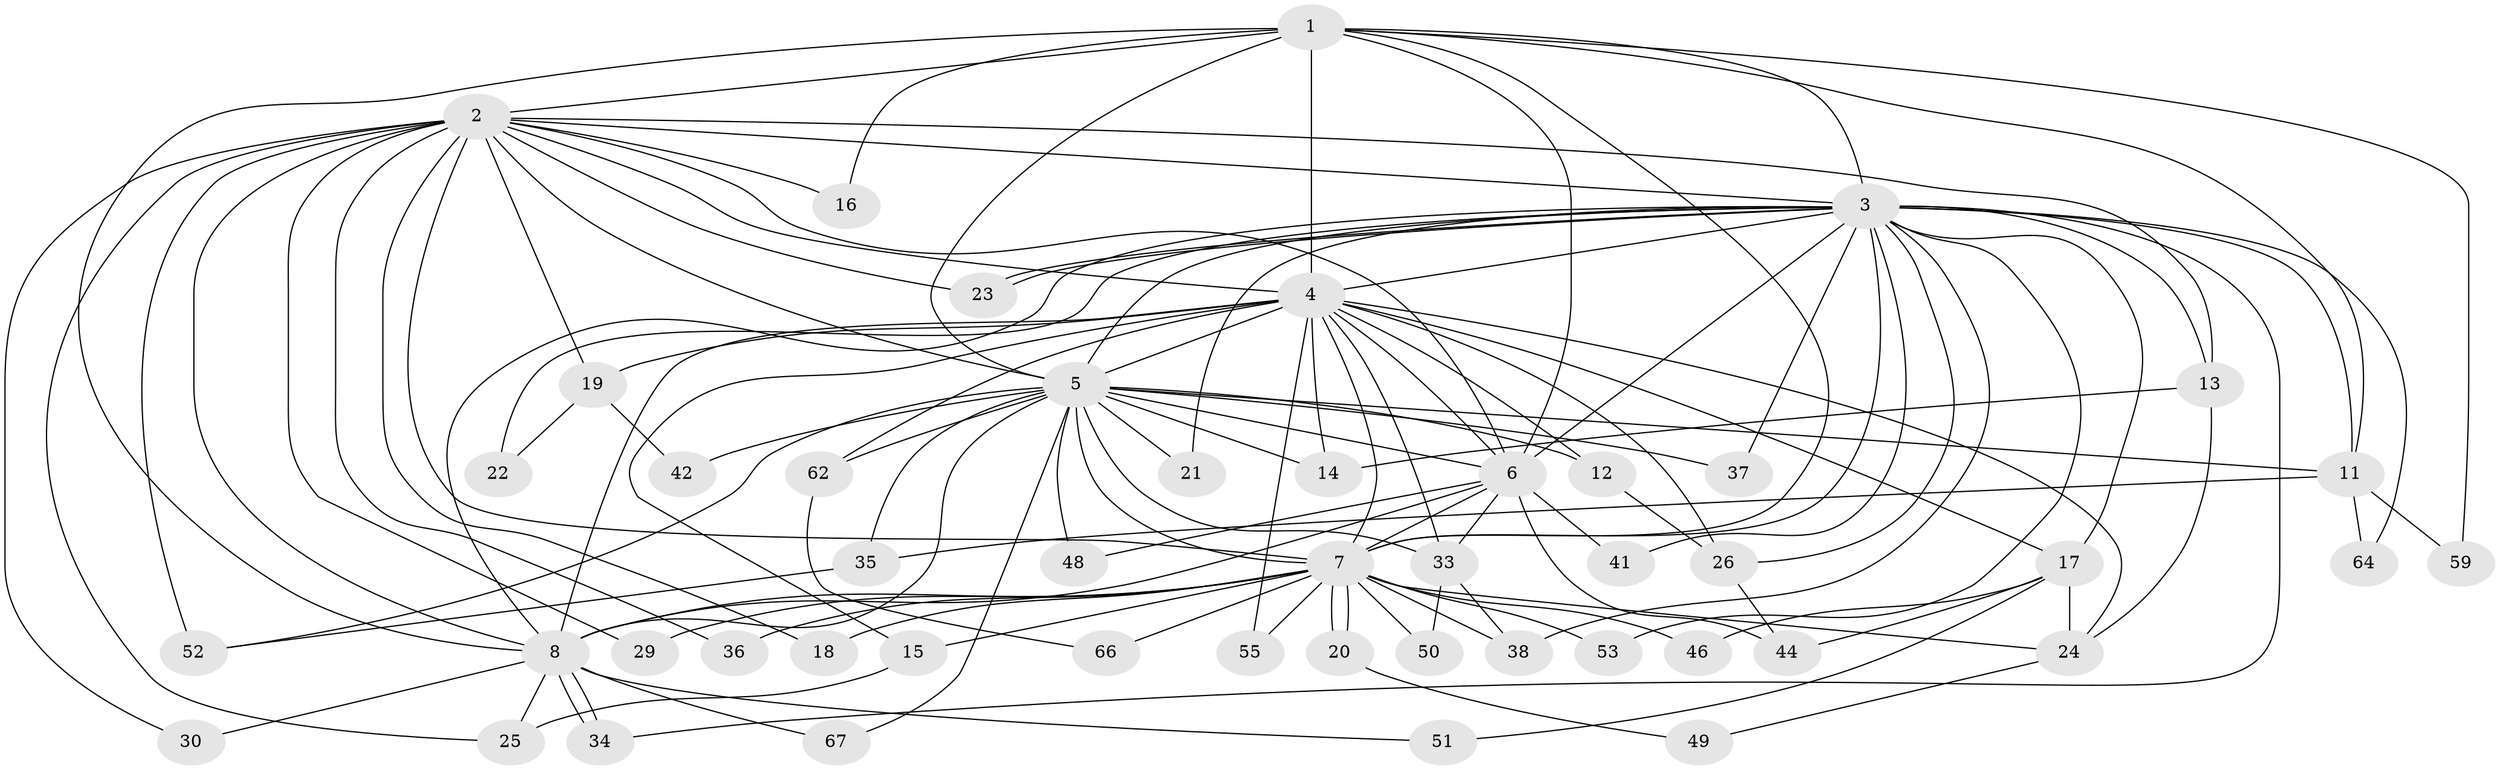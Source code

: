 // original degree distribution, {13: 0.029850746268656716, 20: 0.014925373134328358, 24: 0.014925373134328358, 23: 0.014925373134328358, 14: 0.014925373134328358, 16: 0.029850746268656716, 17: 0.014925373134328358, 15: 0.014925373134328358, 5: 0.05970149253731343, 3: 0.19402985074626866, 4: 0.029850746268656716, 2: 0.5522388059701493, 6: 0.014925373134328358}
// Generated by graph-tools (version 1.1) at 2025/41/03/06/25 10:41:32]
// undirected, 48 vertices, 120 edges
graph export_dot {
graph [start="1"]
  node [color=gray90,style=filled];
  1 [super="+60"];
  2 [super="+27"];
  3 [super="+57"];
  4 [super="+47"];
  5 [super="+9"];
  6 [super="+63"];
  7 [super="+10"];
  8 [super="+28"];
  11 [super="+31"];
  12;
  13;
  14 [super="+43"];
  15;
  16;
  17 [super="+58"];
  18;
  19 [super="+40"];
  20;
  21;
  22;
  23;
  24 [super="+45"];
  25 [super="+54"];
  26 [super="+32"];
  29;
  30;
  33 [super="+65"];
  34 [super="+39"];
  35 [super="+61"];
  36;
  37;
  38 [super="+56"];
  41;
  42;
  44;
  46;
  48;
  49;
  50;
  51;
  52;
  53;
  55;
  59;
  62;
  64;
  66;
  67;
  1 -- 2;
  1 -- 3;
  1 -- 4 [weight=2];
  1 -- 5 [weight=2];
  1 -- 6;
  1 -- 7 [weight=2];
  1 -- 8;
  1 -- 11;
  1 -- 16;
  1 -- 59;
  2 -- 3;
  2 -- 4;
  2 -- 5 [weight=2];
  2 -- 6;
  2 -- 7 [weight=2];
  2 -- 8;
  2 -- 13;
  2 -- 16;
  2 -- 18;
  2 -- 19 [weight=2];
  2 -- 29;
  2 -- 30;
  2 -- 36;
  2 -- 52;
  2 -- 23;
  2 -- 25;
  3 -- 4 [weight=2];
  3 -- 5 [weight=2];
  3 -- 6;
  3 -- 7 [weight=2];
  3 -- 8;
  3 -- 11;
  3 -- 13;
  3 -- 17;
  3 -- 21;
  3 -- 22;
  3 -- 23;
  3 -- 23;
  3 -- 37;
  3 -- 41;
  3 -- 53;
  3 -- 64;
  3 -- 38;
  3 -- 26;
  3 -- 34;
  4 -- 5 [weight=2];
  4 -- 6;
  4 -- 7 [weight=2];
  4 -- 8 [weight=3];
  4 -- 12;
  4 -- 14;
  4 -- 15;
  4 -- 17;
  4 -- 19;
  4 -- 24;
  4 -- 26;
  4 -- 33;
  4 -- 55;
  4 -- 62;
  5 -- 6 [weight=2];
  5 -- 7 [weight=4];
  5 -- 8 [weight=2];
  5 -- 14;
  5 -- 37;
  5 -- 62;
  5 -- 67;
  5 -- 35;
  5 -- 42;
  5 -- 12;
  5 -- 48;
  5 -- 52;
  5 -- 21;
  5 -- 33;
  5 -- 11;
  6 -- 7 [weight=2];
  6 -- 8;
  6 -- 33;
  6 -- 41;
  6 -- 48;
  6 -- 44;
  7 -- 8 [weight=2];
  7 -- 15;
  7 -- 20;
  7 -- 20;
  7 -- 36;
  7 -- 38;
  7 -- 55;
  7 -- 66;
  7 -- 46;
  7 -- 18;
  7 -- 50;
  7 -- 53;
  7 -- 29;
  7 -- 24;
  8 -- 25;
  8 -- 30;
  8 -- 34;
  8 -- 34;
  8 -- 51;
  8 -- 67;
  11 -- 59;
  11 -- 64;
  11 -- 35;
  12 -- 26;
  13 -- 24;
  13 -- 14;
  15 -- 25;
  17 -- 44;
  17 -- 46;
  17 -- 51;
  17 -- 24;
  19 -- 22;
  19 -- 42;
  20 -- 49;
  24 -- 49;
  26 -- 44;
  33 -- 38;
  33 -- 50;
  35 -- 52;
  62 -- 66;
}
